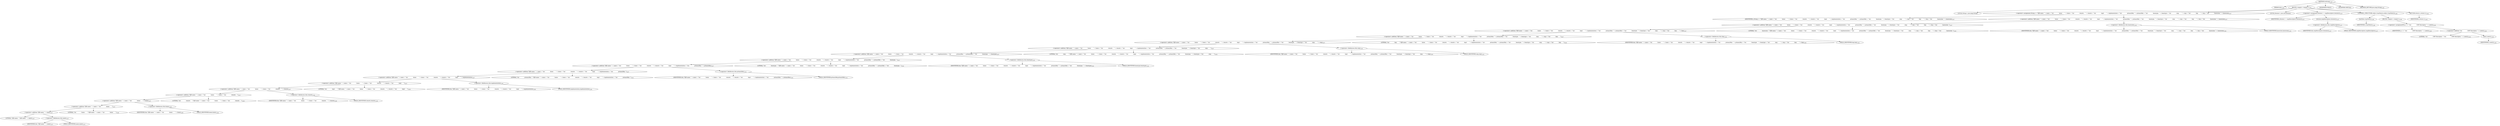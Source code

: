 digraph "toString" {  
"3307" [label = <(METHOD,toString)<SUB>1326</SUB>> ]
"3308" [label = <(PARAM,this)<SUB>1326</SUB>> ]
"3309" [label = <(BLOCK,&lt;empty&gt;,&lt;empty&gt;)<SUB>1326</SUB>> ]
"3310" [label = <(LOCAL,String s: java.lang.String)> ]
"3311" [label = <(&lt;operator&gt;.assignment,String s = &quot;EJB name: &quot; + name + &quot;\n\r              home:      &quot; + home + &quot;\n\r              remote:    &quot; + remote + &quot;\n\r              impl:      &quot; + implementation + &quot;\n\r              primaryKey: &quot; + primaryKey + &quot;\n\r              beantype:  &quot; + beantype + &quot;\n\r              cmp:       &quot; + cmp + &quot;\n\r              iiop:      &quot; + iiop + &quot;\n\r              hasession: &quot; + hasession)<SUB>1327</SUB>> ]
"3312" [label = <(IDENTIFIER,s,String s = &quot;EJB name: &quot; + name + &quot;\n\r              home:      &quot; + home + &quot;\n\r              remote:    &quot; + remote + &quot;\n\r              impl:      &quot; + implementation + &quot;\n\r              primaryKey: &quot; + primaryKey + &quot;\n\r              beantype:  &quot; + beantype + &quot;\n\r              cmp:       &quot; + cmp + &quot;\n\r              iiop:      &quot; + iiop + &quot;\n\r              hasession: &quot; + hasession)<SUB>1327</SUB>> ]
"3313" [label = <(&lt;operator&gt;.addition,&quot;EJB name: &quot; + name + &quot;\n\r              home:      &quot; + home + &quot;\n\r              remote:    &quot; + remote + &quot;\n\r              impl:      &quot; + implementation + &quot;\n\r              primaryKey: &quot; + primaryKey + &quot;\n\r              beantype:  &quot; + beantype + &quot;\n\r              cmp:       &quot; + cmp + &quot;\n\r              iiop:      &quot; + iiop + &quot;\n\r              hasession: &quot; + hasession)<SUB>1327</SUB>> ]
"3314" [label = <(&lt;operator&gt;.addition,&quot;EJB name: &quot; + name + &quot;\n\r              home:      &quot; + home + &quot;\n\r              remote:    &quot; + remote + &quot;\n\r              impl:      &quot; + implementation + &quot;\n\r              primaryKey: &quot; + primaryKey + &quot;\n\r              beantype:  &quot; + beantype + &quot;\n\r              cmp:       &quot; + cmp + &quot;\n\r              iiop:      &quot; + iiop + &quot;\n\r              hasession: &quot;)<SUB>1327</SUB>> ]
"3315" [label = <(&lt;operator&gt;.addition,&quot;EJB name: &quot; + name + &quot;\n\r              home:      &quot; + home + &quot;\n\r              remote:    &quot; + remote + &quot;\n\r              impl:      &quot; + implementation + &quot;\n\r              primaryKey: &quot; + primaryKey + &quot;\n\r              beantype:  &quot; + beantype + &quot;\n\r              cmp:       &quot; + cmp + &quot;\n\r              iiop:      &quot; + iiop)<SUB>1327</SUB>> ]
"3316" [label = <(&lt;operator&gt;.addition,&quot;EJB name: &quot; + name + &quot;\n\r              home:      &quot; + home + &quot;\n\r              remote:    &quot; + remote + &quot;\n\r              impl:      &quot; + implementation + &quot;\n\r              primaryKey: &quot; + primaryKey + &quot;\n\r              beantype:  &quot; + beantype + &quot;\n\r              cmp:       &quot; + cmp + &quot;\n\r              iiop:      &quot;)<SUB>1327</SUB>> ]
"3317" [label = <(&lt;operator&gt;.addition,&quot;EJB name: &quot; + name + &quot;\n\r              home:      &quot; + home + &quot;\n\r              remote:    &quot; + remote + &quot;\n\r              impl:      &quot; + implementation + &quot;\n\r              primaryKey: &quot; + primaryKey + &quot;\n\r              beantype:  &quot; + beantype + &quot;\n\r              cmp:       &quot; + cmp)<SUB>1327</SUB>> ]
"3318" [label = <(&lt;operator&gt;.addition,&quot;EJB name: &quot; + name + &quot;\n\r              home:      &quot; + home + &quot;\n\r              remote:    &quot; + remote + &quot;\n\r              impl:      &quot; + implementation + &quot;\n\r              primaryKey: &quot; + primaryKey + &quot;\n\r              beantype:  &quot; + beantype + &quot;\n\r              cmp:       &quot;)<SUB>1327</SUB>> ]
"3319" [label = <(&lt;operator&gt;.addition,&quot;EJB name: &quot; + name + &quot;\n\r              home:      &quot; + home + &quot;\n\r              remote:    &quot; + remote + &quot;\n\r              impl:      &quot; + implementation + &quot;\n\r              primaryKey: &quot; + primaryKey + &quot;\n\r              beantype:  &quot; + beantype)<SUB>1327</SUB>> ]
"3320" [label = <(&lt;operator&gt;.addition,&quot;EJB name: &quot; + name + &quot;\n\r              home:      &quot; + home + &quot;\n\r              remote:    &quot; + remote + &quot;\n\r              impl:      &quot; + implementation + &quot;\n\r              primaryKey: &quot; + primaryKey + &quot;\n\r              beantype:  &quot;)<SUB>1327</SUB>> ]
"3321" [label = <(&lt;operator&gt;.addition,&quot;EJB name: &quot; + name + &quot;\n\r              home:      &quot; + home + &quot;\n\r              remote:    &quot; + remote + &quot;\n\r              impl:      &quot; + implementation + &quot;\n\r              primaryKey: &quot; + primaryKey)<SUB>1327</SUB>> ]
"3322" [label = <(&lt;operator&gt;.addition,&quot;EJB name: &quot; + name + &quot;\n\r              home:      &quot; + home + &quot;\n\r              remote:    &quot; + remote + &quot;\n\r              impl:      &quot; + implementation + &quot;\n\r              primaryKey: &quot;)<SUB>1327</SUB>> ]
"3323" [label = <(&lt;operator&gt;.addition,&quot;EJB name: &quot; + name + &quot;\n\r              home:      &quot; + home + &quot;\n\r              remote:    &quot; + remote + &quot;\n\r              impl:      &quot; + implementation)<SUB>1327</SUB>> ]
"3324" [label = <(&lt;operator&gt;.addition,&quot;EJB name: &quot; + name + &quot;\n\r              home:      &quot; + home + &quot;\n\r              remote:    &quot; + remote + &quot;\n\r              impl:      &quot;)<SUB>1327</SUB>> ]
"3325" [label = <(&lt;operator&gt;.addition,&quot;EJB name: &quot; + name + &quot;\n\r              home:      &quot; + home + &quot;\n\r              remote:    &quot; + remote)<SUB>1327</SUB>> ]
"3326" [label = <(&lt;operator&gt;.addition,&quot;EJB name: &quot; + name + &quot;\n\r              home:      &quot; + home + &quot;\n\r              remote:    &quot;)<SUB>1327</SUB>> ]
"3327" [label = <(&lt;operator&gt;.addition,&quot;EJB name: &quot; + name + &quot;\n\r              home:      &quot; + home)<SUB>1327</SUB>> ]
"3328" [label = <(&lt;operator&gt;.addition,&quot;EJB name: &quot; + name + &quot;\n\r              home:      &quot;)<SUB>1327</SUB>> ]
"3329" [label = <(&lt;operator&gt;.addition,&quot;EJB name: &quot; + name)<SUB>1327</SUB>> ]
"3330" [label = <(LITERAL,&quot;EJB name: &quot;,&quot;EJB name: &quot; + name)<SUB>1327</SUB>> ]
"3331" [label = <(&lt;operator&gt;.fieldAccess,this.name)<SUB>1327</SUB>> ]
"3332" [label = <(IDENTIFIER,this,&quot;EJB name: &quot; + name)<SUB>1327</SUB>> ]
"3333" [label = <(FIELD_IDENTIFIER,name,name)<SUB>1327</SUB>> ]
"3334" [label = <(LITERAL,&quot;\n\r              home:      &quot;,&quot;EJB name: &quot; + name + &quot;\n\r              home:      &quot;)<SUB>1328</SUB>> ]
"3335" [label = <(&lt;operator&gt;.fieldAccess,this.home)<SUB>1328</SUB>> ]
"3336" [label = <(IDENTIFIER,this,&quot;EJB name: &quot; + name + &quot;\n\r              home:      &quot; + home)<SUB>1328</SUB>> ]
"3337" [label = <(FIELD_IDENTIFIER,home,home)<SUB>1328</SUB>> ]
"3338" [label = <(LITERAL,&quot;\n\r              remote:    &quot;,&quot;EJB name: &quot; + name + &quot;\n\r              home:      &quot; + home + &quot;\n\r              remote:    &quot;)<SUB>1329</SUB>> ]
"3339" [label = <(&lt;operator&gt;.fieldAccess,this.remote)<SUB>1329</SUB>> ]
"3340" [label = <(IDENTIFIER,this,&quot;EJB name: &quot; + name + &quot;\n\r              home:      &quot; + home + &quot;\n\r              remote:    &quot; + remote)<SUB>1329</SUB>> ]
"3341" [label = <(FIELD_IDENTIFIER,remote,remote)<SUB>1329</SUB>> ]
"3342" [label = <(LITERAL,&quot;\n\r              impl:      &quot;,&quot;EJB name: &quot; + name + &quot;\n\r              home:      &quot; + home + &quot;\n\r              remote:    &quot; + remote + &quot;\n\r              impl:      &quot;)<SUB>1330</SUB>> ]
"3343" [label = <(&lt;operator&gt;.fieldAccess,this.implementation)<SUB>1330</SUB>> ]
"3344" [label = <(IDENTIFIER,this,&quot;EJB name: &quot; + name + &quot;\n\r              home:      &quot; + home + &quot;\n\r              remote:    &quot; + remote + &quot;\n\r              impl:      &quot; + implementation)<SUB>1330</SUB>> ]
"3345" [label = <(FIELD_IDENTIFIER,implementation,implementation)<SUB>1330</SUB>> ]
"3346" [label = <(LITERAL,&quot;\n\r              primaryKey: &quot;,&quot;EJB name: &quot; + name + &quot;\n\r              home:      &quot; + home + &quot;\n\r              remote:    &quot; + remote + &quot;\n\r              impl:      &quot; + implementation + &quot;\n\r              primaryKey: &quot;)<SUB>1331</SUB>> ]
"3347" [label = <(&lt;operator&gt;.fieldAccess,this.primaryKey)<SUB>1331</SUB>> ]
"3348" [label = <(IDENTIFIER,this,&quot;EJB name: &quot; + name + &quot;\n\r              home:      &quot; + home + &quot;\n\r              remote:    &quot; + remote + &quot;\n\r              impl:      &quot; + implementation + &quot;\n\r              primaryKey: &quot; + primaryKey)<SUB>1331</SUB>> ]
"3349" [label = <(FIELD_IDENTIFIER,primaryKey,primaryKey)<SUB>1331</SUB>> ]
"3350" [label = <(LITERAL,&quot;\n\r              beantype:  &quot;,&quot;EJB name: &quot; + name + &quot;\n\r              home:      &quot; + home + &quot;\n\r              remote:    &quot; + remote + &quot;\n\r              impl:      &quot; + implementation + &quot;\n\r              primaryKey: &quot; + primaryKey + &quot;\n\r              beantype:  &quot;)<SUB>1332</SUB>> ]
"3351" [label = <(&lt;operator&gt;.fieldAccess,this.beantype)<SUB>1332</SUB>> ]
"3352" [label = <(IDENTIFIER,this,&quot;EJB name: &quot; + name + &quot;\n\r              home:      &quot; + home + &quot;\n\r              remote:    &quot; + remote + &quot;\n\r              impl:      &quot; + implementation + &quot;\n\r              primaryKey: &quot; + primaryKey + &quot;\n\r              beantype:  &quot; + beantype)<SUB>1332</SUB>> ]
"3353" [label = <(FIELD_IDENTIFIER,beantype,beantype)<SUB>1332</SUB>> ]
"3354" [label = <(LITERAL,&quot;\n\r              cmp:       &quot;,&quot;EJB name: &quot; + name + &quot;\n\r              home:      &quot; + home + &quot;\n\r              remote:    &quot; + remote + &quot;\n\r              impl:      &quot; + implementation + &quot;\n\r              primaryKey: &quot; + primaryKey + &quot;\n\r              beantype:  &quot; + beantype + &quot;\n\r              cmp:       &quot;)<SUB>1333</SUB>> ]
"3355" [label = <(&lt;operator&gt;.fieldAccess,this.cmp)<SUB>1333</SUB>> ]
"3356" [label = <(IDENTIFIER,this,&quot;EJB name: &quot; + name + &quot;\n\r              home:      &quot; + home + &quot;\n\r              remote:    &quot; + remote + &quot;\n\r              impl:      &quot; + implementation + &quot;\n\r              primaryKey: &quot; + primaryKey + &quot;\n\r              beantype:  &quot; + beantype + &quot;\n\r              cmp:       &quot; + cmp)<SUB>1333</SUB>> ]
"3357" [label = <(FIELD_IDENTIFIER,cmp,cmp)<SUB>1333</SUB>> ]
"3358" [label = <(LITERAL,&quot;\n\r              iiop:      &quot;,&quot;EJB name: &quot; + name + &quot;\n\r              home:      &quot; + home + &quot;\n\r              remote:    &quot; + remote + &quot;\n\r              impl:      &quot; + implementation + &quot;\n\r              primaryKey: &quot; + primaryKey + &quot;\n\r              beantype:  &quot; + beantype + &quot;\n\r              cmp:       &quot; + cmp + &quot;\n\r              iiop:      &quot;)<SUB>1334</SUB>> ]
"3359" [label = <(&lt;operator&gt;.fieldAccess,this.iiop)<SUB>1334</SUB>> ]
"3360" [label = <(IDENTIFIER,this,&quot;EJB name: &quot; + name + &quot;\n\r              home:      &quot; + home + &quot;\n\r              remote:    &quot; + remote + &quot;\n\r              impl:      &quot; + implementation + &quot;\n\r              primaryKey: &quot; + primaryKey + &quot;\n\r              beantype:  &quot; + beantype + &quot;\n\r              cmp:       &quot; + cmp + &quot;\n\r              iiop:      &quot; + iiop)<SUB>1334</SUB>> ]
"3361" [label = <(FIELD_IDENTIFIER,iiop,iiop)<SUB>1334</SUB>> ]
"3362" [label = <(LITERAL,&quot;\n\r              hasession: &quot;,&quot;EJB name: &quot; + name + &quot;\n\r              home:      &quot; + home + &quot;\n\r              remote:    &quot; + remote + &quot;\n\r              impl:      &quot; + implementation + &quot;\n\r              primaryKey: &quot; + primaryKey + &quot;\n\r              beantype:  &quot; + beantype + &quot;\n\r              cmp:       &quot; + cmp + &quot;\n\r              iiop:      &quot; + iiop + &quot;\n\r              hasession: &quot;)<SUB>1335</SUB>> ]
"3363" [label = <(&lt;operator&gt;.fieldAccess,this.hasession)<SUB>1335</SUB>> ]
"3364" [label = <(IDENTIFIER,this,&quot;EJB name: &quot; + name + &quot;\n\r              home:      &quot; + home + &quot;\n\r              remote:    &quot; + remote + &quot;\n\r              impl:      &quot; + implementation + &quot;\n\r              primaryKey: &quot; + primaryKey + &quot;\n\r              beantype:  &quot; + beantype + &quot;\n\r              cmp:       &quot; + cmp + &quot;\n\r              iiop:      &quot; + iiop + &quot;\n\r              hasession: &quot; + hasession)<SUB>1335</SUB>> ]
"3365" [label = <(FIELD_IDENTIFIER,hasession,hasession)<SUB>1335</SUB>> ]
"3366" [label = <(LOCAL,Iterator i: java.util.Iterator)> ]
"3367" [label = <(&lt;operator&gt;.assignment,Iterator i = cmpDescriptors.iterator())<SUB>1337</SUB>> ]
"3368" [label = <(IDENTIFIER,i,Iterator i = cmpDescriptors.iterator())<SUB>1337</SUB>> ]
"3369" [label = <(iterator,cmpDescriptors.iterator())<SUB>1337</SUB>> ]
"3370" [label = <(&lt;operator&gt;.fieldAccess,this.cmpDescriptors)<SUB>1337</SUB>> ]
"3371" [label = <(IDENTIFIER,this,cmpDescriptors.iterator())<SUB>1337</SUB>> ]
"3372" [label = <(FIELD_IDENTIFIER,cmpDescriptors,cmpDescriptors)<SUB>1337</SUB>> ]
"3373" [label = <(CONTROL_STRUCTURE,while (i.hasNext()),while (i.hasNext()))<SUB>1338</SUB>> ]
"3374" [label = <(hasNext,i.hasNext())<SUB>1338</SUB>> ]
"3375" [label = <(IDENTIFIER,i,i.hasNext())<SUB>1338</SUB>> ]
"3376" [label = <(BLOCK,&lt;empty&gt;,&lt;empty&gt;)<SUB>1338</SUB>> ]
"3377" [label = <(&lt;operator&gt;.assignmentPlus,s += &quot;\n\r              CMP Descriptor: &quot; + i.next())<SUB>1339</SUB>> ]
"3378" [label = <(IDENTIFIER,s,s += &quot;\n\r              CMP Descriptor: &quot; + i.next())<SUB>1339</SUB>> ]
"3379" [label = <(&lt;operator&gt;.addition,&quot;\n\r              CMP Descriptor: &quot; + i.next())<SUB>1339</SUB>> ]
"3380" [label = <(LITERAL,&quot;\n\r              CMP Descriptor: &quot;,&quot;\n\r              CMP Descriptor: &quot; + i.next())<SUB>1339</SUB>> ]
"3381" [label = <(next,i.next())<SUB>1339</SUB>> ]
"3382" [label = <(IDENTIFIER,i,i.next())<SUB>1339</SUB>> ]
"3383" [label = <(RETURN,return s;,return s;)<SUB>1342</SUB>> ]
"3384" [label = <(IDENTIFIER,s,return s;)<SUB>1342</SUB>> ]
"3385" [label = <(MODIFIER,PUBLIC)> ]
"3386" [label = <(MODIFIER,VIRTUAL)> ]
"3387" [label = <(METHOD_RETURN,java.lang.String)<SUB>1326</SUB>> ]
  "3307" -> "3308" 
  "3307" -> "3309" 
  "3307" -> "3385" 
  "3307" -> "3386" 
  "3307" -> "3387" 
  "3309" -> "3310" 
  "3309" -> "3311" 
  "3309" -> "3366" 
  "3309" -> "3367" 
  "3309" -> "3373" 
  "3309" -> "3383" 
  "3311" -> "3312" 
  "3311" -> "3313" 
  "3313" -> "3314" 
  "3313" -> "3363" 
  "3314" -> "3315" 
  "3314" -> "3362" 
  "3315" -> "3316" 
  "3315" -> "3359" 
  "3316" -> "3317" 
  "3316" -> "3358" 
  "3317" -> "3318" 
  "3317" -> "3355" 
  "3318" -> "3319" 
  "3318" -> "3354" 
  "3319" -> "3320" 
  "3319" -> "3351" 
  "3320" -> "3321" 
  "3320" -> "3350" 
  "3321" -> "3322" 
  "3321" -> "3347" 
  "3322" -> "3323" 
  "3322" -> "3346" 
  "3323" -> "3324" 
  "3323" -> "3343" 
  "3324" -> "3325" 
  "3324" -> "3342" 
  "3325" -> "3326" 
  "3325" -> "3339" 
  "3326" -> "3327" 
  "3326" -> "3338" 
  "3327" -> "3328" 
  "3327" -> "3335" 
  "3328" -> "3329" 
  "3328" -> "3334" 
  "3329" -> "3330" 
  "3329" -> "3331" 
  "3331" -> "3332" 
  "3331" -> "3333" 
  "3335" -> "3336" 
  "3335" -> "3337" 
  "3339" -> "3340" 
  "3339" -> "3341" 
  "3343" -> "3344" 
  "3343" -> "3345" 
  "3347" -> "3348" 
  "3347" -> "3349" 
  "3351" -> "3352" 
  "3351" -> "3353" 
  "3355" -> "3356" 
  "3355" -> "3357" 
  "3359" -> "3360" 
  "3359" -> "3361" 
  "3363" -> "3364" 
  "3363" -> "3365" 
  "3367" -> "3368" 
  "3367" -> "3369" 
  "3369" -> "3370" 
  "3370" -> "3371" 
  "3370" -> "3372" 
  "3373" -> "3374" 
  "3373" -> "3376" 
  "3374" -> "3375" 
  "3376" -> "3377" 
  "3377" -> "3378" 
  "3377" -> "3379" 
  "3379" -> "3380" 
  "3379" -> "3381" 
  "3381" -> "3382" 
  "3383" -> "3384" 
}
